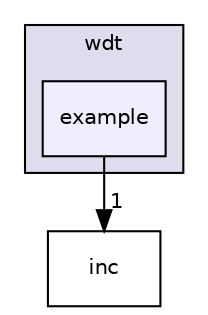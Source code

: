 digraph "fpsoc/driver/ps_driver/wdt/example" {
  compound=true
  node [ fontsize="10", fontname="Helvetica"];
  edge [ labelfontsize="10", labelfontname="Helvetica"];
  subgraph clusterdir_3573bd7ee365ffe0bb2018a8f82a0cf7 {
    graph [ bgcolor="#ddddee", pencolor="black", label="wdt" fontname="Helvetica", fontsize="10", URL="dir_3573bd7ee365ffe0bb2018a8f82a0cf7.html"]
  dir_da0fea37c442f9c6ea77ddb6d1bcc73d [shape=box, label="example", style="filled", fillcolor="#eeeeff", pencolor="black", URL="dir_da0fea37c442f9c6ea77ddb6d1bcc73d.html"];
  }
  dir_9c9139687ab486f8759123377046ee2f [shape=box label="inc" URL="dir_9c9139687ab486f8759123377046ee2f.html"];
  dir_da0fea37c442f9c6ea77ddb6d1bcc73d->dir_9c9139687ab486f8759123377046ee2f [headlabel="1", labeldistance=1.5 headhref="dir_000004_000005.html"];
}
